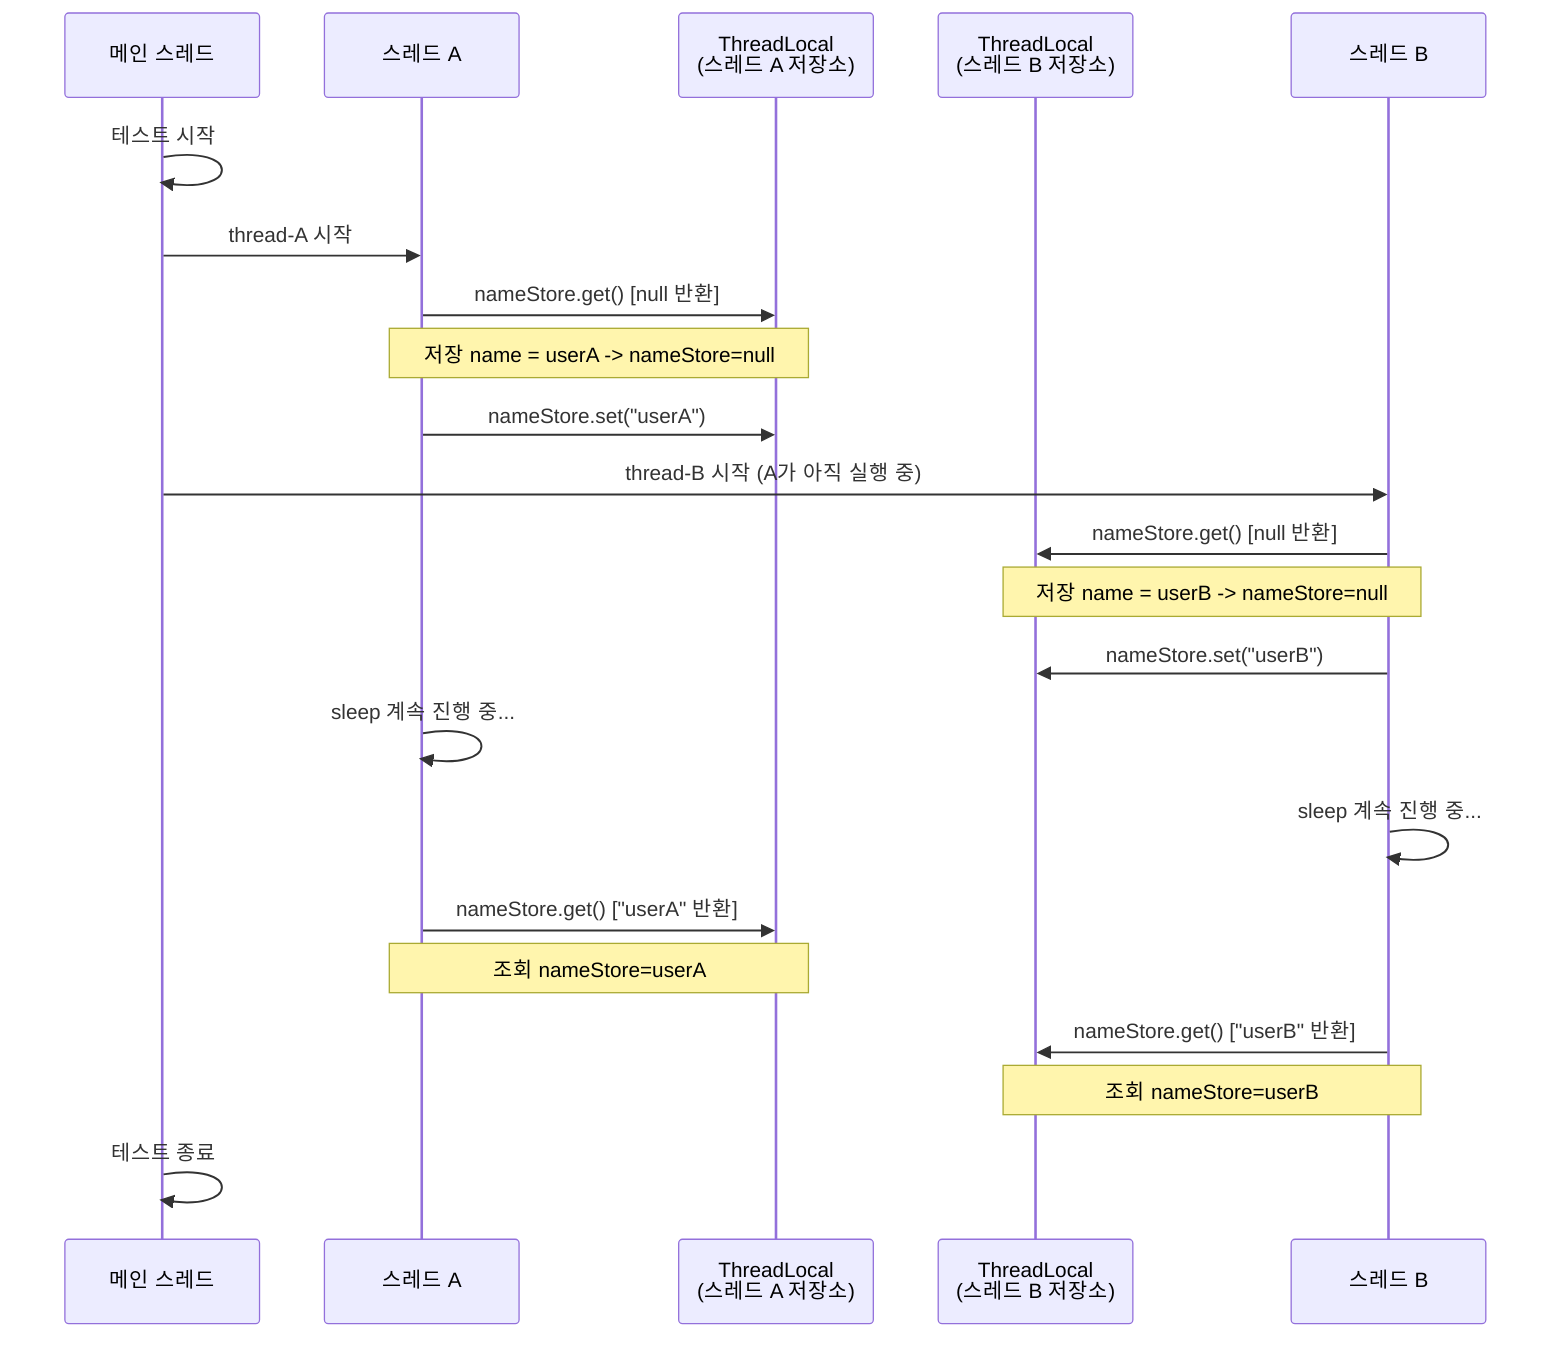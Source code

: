 sequenceDiagram
    participant MainThread as 메인 스레드
    participant ThreadA as 스레드 A
    participant ThreadLocalA as ThreadLocal<br>(스레드 A 저장소)
    participant ThreadLocalB as ThreadLocal<br>(스레드 B 저장소) 
    participant ThreadB as 스레드 B
    
    MainThread->>MainThread: 테스트 시작
    MainThread->>ThreadA: thread-A 시작
    
    ThreadA->>ThreadLocalA: nameStore.get() [null 반환]
    Note over ThreadA,ThreadLocalA: 저장 name = userA -> nameStore=null
    
    ThreadA->>ThreadLocalA: nameStore.set("userA")
    
    MainThread->>ThreadB: thread-B 시작 (A가 아직 실행 중)
    
    ThreadB->>ThreadLocalB: nameStore.get() [null 반환]
    Note over ThreadB,ThreadLocalB: 저장 name = userB -> nameStore=null
    
    ThreadB->>ThreadLocalB: nameStore.set("userB")
    
    ThreadA->>ThreadA: sleep 계속 진행 중...
    ThreadB->>ThreadB: sleep 계속 진행 중...
    
    ThreadA->>ThreadLocalA: nameStore.get() ["userA" 반환]
    Note over ThreadA,ThreadLocalA: 조회 nameStore=userA
    
    ThreadB->>ThreadLocalB: nameStore.get() ["userB" 반환]
    Note over ThreadB,ThreadLocalB: 조회 nameStore=userB
    
    MainThread->>MainThread: 테스트 종료